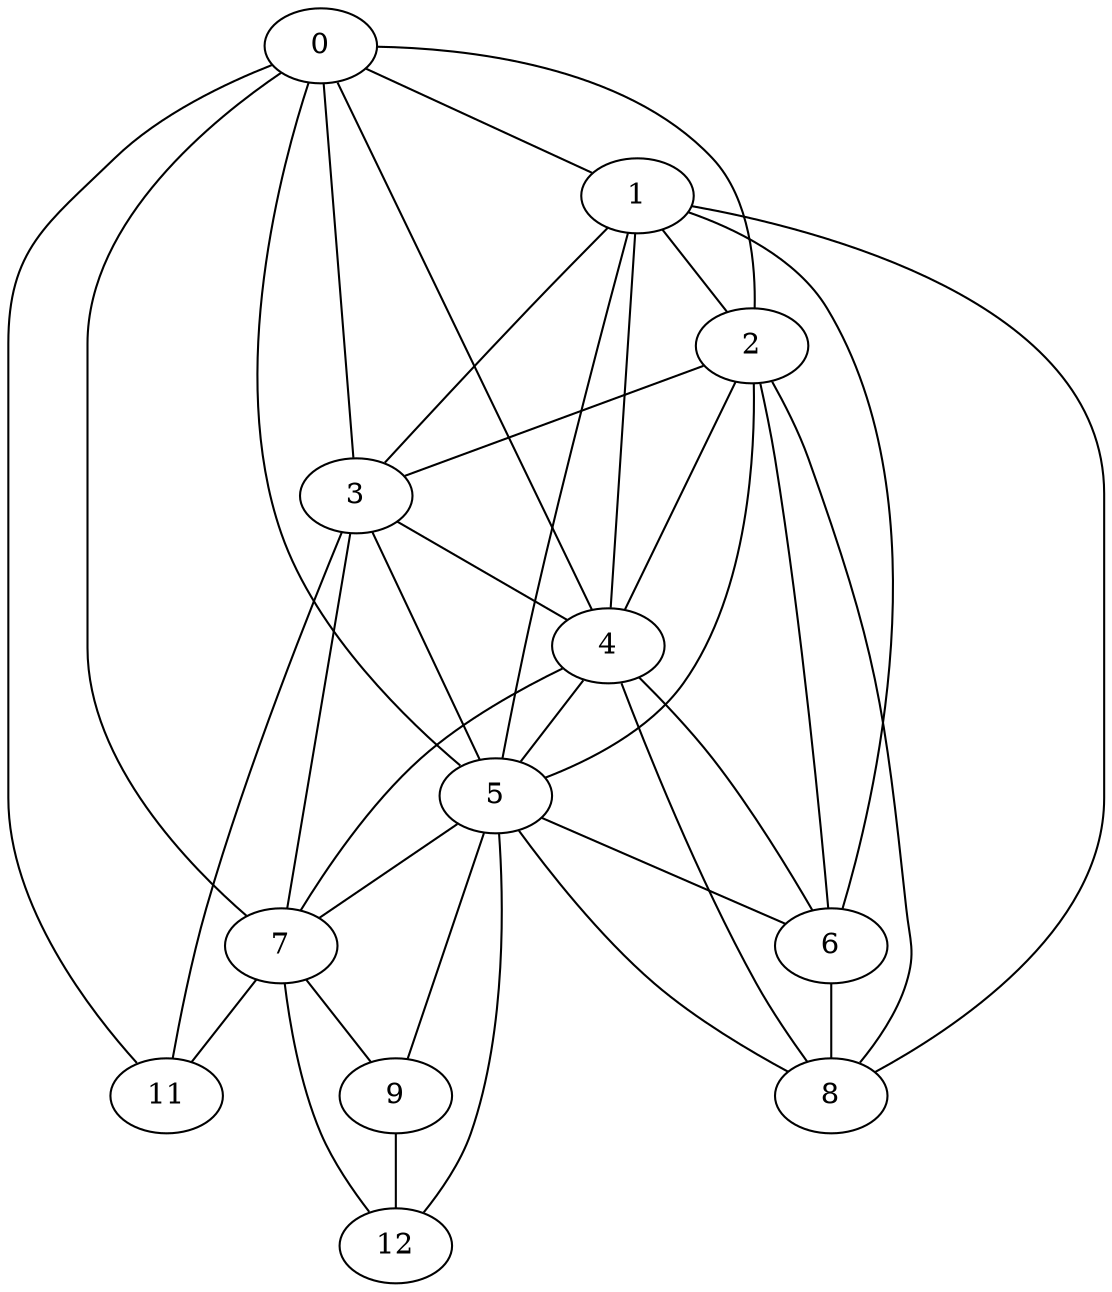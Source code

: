 graph G {
   0 -- 1
   0 -- 2
   0 -- 11
   0 -- 3
   0 -- 4
   0 -- 5
   0 -- 7
   1 -- 2
   1 -- 3
   1 -- 8
   1 -- 4
   1 -- 5
   1 -- 6
   2 -- 3
   2 -- 8
   2 -- 4
   2 -- 5
   2 -- 6
   3 -- 4
   3 -- 5
   3 -- 7
   3 -- 11
   4 -- 8
   4 -- 5
   4 -- 7
   4 -- 6
   5 -- 9
   5 -- 12
   5 -- 8
   5 -- 7
   5 -- 6
   6 -- 8
   7 -- 11
   7 -- 12
   7 -- 9
   9 -- 12
}
